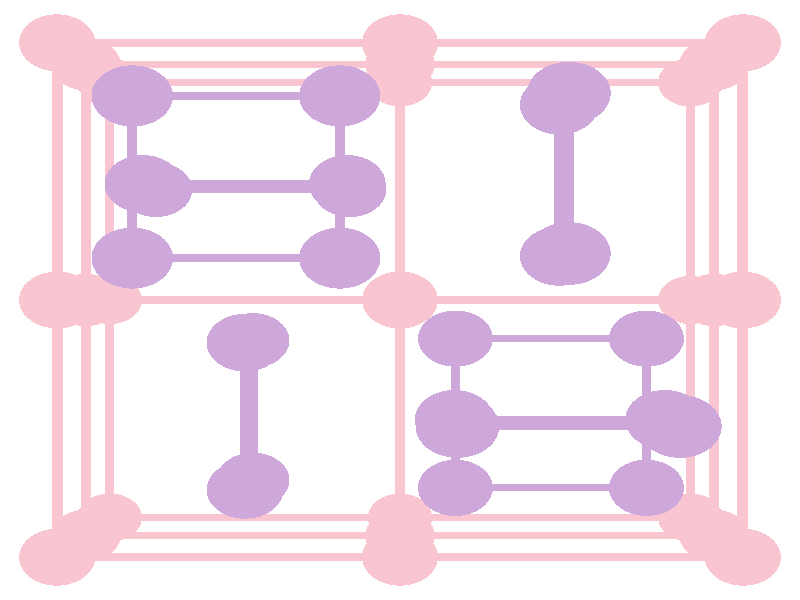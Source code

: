 #include "colors.inc"
#include "finish.inc"

global_settings {assumed_gamma 1 max_trace_level 6}
background {color White}
camera {perspective
  right -10.55*x up 10.55*y
  direction 50.00*z
  location <0,0,50.00> look_at <0,0,0>}


light_source {<  2.00,   3.00,  40.00> color White
  area_light <0.70, 0, 0>, <0, 0.70, 0>, 3, 3
  adaptive 1 jitter}
// no fog
#declare simple = finish {phong 0.7}
#declare pale = finish {ambient 0.5 diffuse 0.85 roughness 0.001 specular 0.200 }
#declare intermediate = finish {ambient 0.3 diffuse 0.6 specular 0.1 roughness 0.04}
#declare vmd = finish {ambient 0.0 diffuse 0.65 phong 0.1 phong_size 40.0 specular 0.5 }
#declare jmol = finish {ambient 0.2 diffuse 0.6 specular 1 roughness 0.001 metallic}
#declare ase2 = finish {ambient 0.05 brilliance 3 diffuse 0.6 metallic specular 0.7 roughness 0.04 reflection 0.15}
#declare ase3 = finish {ambient 0.15 brilliance 2 diffuse 0.6 metallic specular 1.0 roughness 0.001 reflection 0.0}
#declare glass = finish {ambient 0.05 diffuse 0.3 specular 1.0 roughness 0.001}
#declare glass2 = finish {ambient 0.01 diffuse 0.3 specular 1.0 reflection 0.25 roughness 0.001}
#declare Rcell = 0.050;
#declare Rbond = 0.070;

#macro atom(LOC, R, COL, TRANS, FIN)
  sphere{LOC, R texture{pigment{color COL transmit TRANS} finish{FIN}}}
#end
#macro constrain(LOC, R, COL, TRANS FIN)
union{torus{R, Rcell rotate 45*z texture{pigment{color COL transmit TRANS} finish{FIN}}}
     torus{R, Rcell rotate -45*z texture{pigment{color COL transmit TRANS} finish{FIN}}}
     translate LOC}
#end

cylinder {< -4.52,  -4.52,  -0.00>, < -4.52,  -4.52,  -9.04>, Rcell pigment {Black}}
cylinder {< -4.52,   4.52,  -0.00>, < -4.52,   4.52,  -9.04>, Rcell pigment {Black}}
cylinder {<  4.52,   4.52,   0.00>, <  4.52,   4.52,  -9.04>, Rcell pigment {Black}}
cylinder {<  4.52,  -4.52,   0.00>, <  4.52,  -4.52,  -9.04>, Rcell pigment {Black}}
cylinder {< -4.52,  -4.52,  -0.00>, < -4.52,   4.52,  -0.00>, Rcell pigment {Black}}
cylinder {< -4.52,  -4.52,  -9.04>, < -4.52,   4.52,  -9.04>, Rcell pigment {Black}}
cylinder {<  4.52,  -4.52,  -9.04>, <  4.52,   4.52,  -9.04>, Rcell pigment {Black}}
cylinder {<  4.52,  -4.52,   0.00>, <  4.52,   4.52,   0.00>, Rcell pigment {Black}}
cylinder {< -4.52,  -4.52,  -0.00>, <  4.52,  -4.52,   0.00>, Rcell pigment {Black}}
cylinder {< -4.52,  -4.52,  -9.04>, <  4.52,  -4.52,  -9.04>, Rcell pigment {Black}}
cylinder {< -4.52,   4.52,  -9.04>, <  4.52,   4.52,  -9.04>, Rcell pigment {Black}}
cylinder {< -4.52,   4.52,  -0.00>, <  4.52,   4.52,   0.00>, Rcell pigment {Black}}
atom(< -4.52,  -4.52,  -0.00>, 0.50, rgb <0.94, 0.56, 0.63>, 0.0, ase3) // #0
atom(< -4.52,   0.00,  -4.52>, 0.50, rgb <0.94, 0.56, 0.63>, 0.0, ase3) // #1
atom(<  0.00,  -4.52,  -4.52>, 0.50, rgb <0.94, 0.56, 0.63>, 0.0, ase3) // #2
atom(<  0.00,   0.00,  -0.00>, 0.50, rgb <0.94, 0.56, 0.63>, 0.0, ase3) // #3
atom(<  0.00,   0.00,  -4.52>, 0.50, rgb <0.94, 0.56, 0.63>, 0.0, ase3) // #4
atom(<  0.00,  -4.52,  -0.00>, 0.50, rgb <0.94, 0.56, 0.63>, 0.0, ase3) // #5
atom(< -4.52,   0.00,  -0.00>, 0.50, rgb <0.94, 0.56, 0.63>, 0.0, ase3) // #6
atom(< -4.52,  -4.52,  -4.52>, 0.50, rgb <0.94, 0.56, 0.63>, 0.0, ase3) // #7
atom(<  3.69,  -3.75,  -6.78>, 0.56, rgb <0.62, 0.39, 0.71>, 0.0, ase3) // #8
atom(<  3.69,  -0.77,  -6.78>, 0.56, rgb <0.62, 0.39, 0.71>, 0.0, ase3) // #9
atom(<  0.83,  -3.75,  -6.78>, 0.56, rgb <0.62, 0.39, 0.71>, 0.0, ase3) // #10
atom(<  0.83,  -0.77,  -6.78>, 0.56, rgb <0.62, 0.39, 0.71>, 0.0, ase3) // #11
atom(< -3.75,   2.26,  -8.21>, 0.56, rgb <0.62, 0.39, 0.71>, 0.0, ase3) // #12
atom(< -0.77,   2.26,  -8.21>, 0.56, rgb <0.62, 0.39, 0.71>, 0.0, ase3) // #13
atom(< -3.75,   2.26,  -5.35>, 0.56, rgb <0.62, 0.39, 0.71>, 0.0, ase3) // #14
atom(< -0.77,   2.26,  -5.35>, 0.56, rgb <0.62, 0.39, 0.71>, 0.0, ase3) // #15
atom(<  2.26,   3.69,  -0.77>, 0.56, rgb <0.62, 0.39, 0.71>, 0.0, ase3) // #16
atom(<  2.26,   3.69,  -3.75>, 0.56, rgb <0.62, 0.39, 0.71>, 0.0, ase3) // #17
atom(<  2.26,   0.83,  -0.77>, 0.56, rgb <0.62, 0.39, 0.71>, 0.0, ase3) // #18
atom(<  2.26,   0.83,  -3.75>, 0.56, rgb <0.62, 0.39, 0.71>, 0.0, ase3) // #19
atom(< -0.83,   0.77,  -2.26>, 0.56, rgb <0.62, 0.39, 0.71>, 0.0, ase3) // #20
atom(< -0.83,   3.75,  -2.26>, 0.56, rgb <0.62, 0.39, 0.71>, 0.0, ase3) // #21
atom(< -3.69,   0.77,  -2.26>, 0.56, rgb <0.62, 0.39, 0.71>, 0.0, ase3) // #22
atom(< -3.69,   3.75,  -2.26>, 0.56, rgb <0.62, 0.39, 0.71>, 0.0, ase3) // #23
atom(<  0.77,  -2.26,  -3.69>, 0.56, rgb <0.62, 0.39, 0.71>, 0.0, ase3) // #24
atom(<  3.75,  -2.26,  -3.69>, 0.56, rgb <0.62, 0.39, 0.71>, 0.0, ase3) // #25
atom(<  0.77,  -2.26,  -0.83>, 0.56, rgb <0.62, 0.39, 0.71>, 0.0, ase3) // #26
atom(<  3.75,  -2.26,  -0.83>, 0.56, rgb <0.62, 0.39, 0.71>, 0.0, ase3) // #27
atom(< -2.26,  -0.83,  -5.29>, 0.56, rgb <0.62, 0.39, 0.71>, 0.0, ase3) // #28
atom(< -2.26,  -0.83,  -8.27>, 0.56, rgb <0.62, 0.39, 0.71>, 0.0, ase3) // #29
atom(< -2.26,  -3.69,  -5.29>, 0.56, rgb <0.62, 0.39, 0.71>, 0.0, ase3) // #30
atom(< -2.26,  -3.69,  -8.27>, 0.56, rgb <0.62, 0.39, 0.71>, 0.0, ase3) // #31
atom(<  4.52,  -4.52,  -0.00>, 0.50, rgb <0.94, 0.56, 0.63>, 0.0, ase3) // #32
atom(<  4.52,   0.00,  -4.52>, 0.50, rgb <0.94, 0.56, 0.63>, 0.0, ase3) // #33
atom(<  4.52,   0.00,  -0.00>, 0.50, rgb <0.94, 0.56, 0.63>, 0.0, ase3) // #34
atom(<  4.52,  -4.52,  -4.52>, 0.50, rgb <0.94, 0.56, 0.63>, 0.0, ase3) // #35
atom(< -4.52,   4.52,  -0.00>, 0.50, rgb <0.94, 0.56, 0.63>, 0.0, ase3) // #36
atom(<  0.00,   4.52,  -4.52>, 0.50, rgb <0.94, 0.56, 0.63>, 0.0, ase3) // #37
atom(<  0.00,   4.52,  -0.00>, 0.50, rgb <0.94, 0.56, 0.63>, 0.0, ase3) // #38
atom(< -4.52,   4.52,  -4.52>, 0.50, rgb <0.94, 0.56, 0.63>, 0.0, ase3) // #39
atom(<  4.52,   4.52,  -0.00>, 0.50, rgb <0.94, 0.56, 0.63>, 0.0, ase3) // #40
atom(<  4.52,   4.52,  -4.52>, 0.50, rgb <0.94, 0.56, 0.63>, 0.0, ase3) // #41
atom(< -4.52,  -4.52,  -9.04>, 0.50, rgb <0.94, 0.56, 0.63>, 0.0, ase3) // #42
atom(<  0.00,   0.00,  -9.04>, 0.50, rgb <0.94, 0.56, 0.63>, 0.0, ase3) // #43
atom(<  0.00,  -4.52,  -9.04>, 0.50, rgb <0.94, 0.56, 0.63>, 0.0, ase3) // #44
atom(< -4.52,   0.00,  -9.04>, 0.50, rgb <0.94, 0.56, 0.63>, 0.0, ase3) // #45
atom(<  4.52,  -4.52,  -9.04>, 0.50, rgb <0.94, 0.56, 0.63>, 0.0, ase3) // #46
atom(<  4.52,   0.00,  -9.04>, 0.50, rgb <0.94, 0.56, 0.63>, 0.0, ase3) // #47
atom(< -4.52,   4.52,  -9.04>, 0.50, rgb <0.94, 0.56, 0.63>, 0.0, ase3) // #48
atom(<  0.00,   4.52,  -9.04>, 0.50, rgb <0.94, 0.56, 0.63>, 0.0, ase3) // #49
atom(<  4.52,   4.52,  -9.04>, 0.50, rgb <0.94, 0.56, 0.63>, 0.0, ase3) // #50
cylinder {<  0.00,   0.00,  -4.52>, < -2.26,   0.00,  -4.52>, Rbond texture{pigment {color rgb <0.94, 0.56, 0.63> transmit 0.0} finish{ase3}}}
cylinder {< -4.52,   0.00,  -4.52>, < -2.26,   0.00,  -4.52>, Rbond texture{pigment {color rgb <0.94, 0.56, 0.63> transmit 0.0} finish{ase3}}}
cylinder {<  0.00,   0.00,  -4.52>, <  0.00,  -2.26,  -4.52>, Rbond texture{pigment {color rgb <0.94, 0.56, 0.63> transmit 0.0} finish{ase3}}}
cylinder {<  0.00,  -4.52,  -4.52>, <  0.00,  -2.26,  -4.52>, Rbond texture{pigment {color rgb <0.94, 0.56, 0.63> transmit 0.0} finish{ase3}}}
cylinder {<  0.00,   0.00,  -4.52>, <  0.00,   0.00,  -2.26>, Rbond texture{pigment {color rgb <0.94, 0.56, 0.63> transmit 0.0} finish{ase3}}}
cylinder {<  0.00,   0.00,  -0.00>, <  0.00,   0.00,  -2.26>, Rbond texture{pigment {color rgb <0.94, 0.56, 0.63> transmit 0.0} finish{ase3}}}
cylinder {<  0.00,  -4.52,  -0.00>, < -2.26,  -4.52,  -0.00>, Rbond texture{pigment {color rgb <0.94, 0.56, 0.63> transmit 0.0} finish{ase3}}}
cylinder {< -4.52,  -4.52,  -0.00>, < -2.26,  -4.52,  -0.00>, Rbond texture{pigment {color rgb <0.94, 0.56, 0.63> transmit 0.0} finish{ase3}}}
cylinder {<  0.00,  -4.52,  -0.00>, <  0.00,  -4.52,  -2.26>, Rbond texture{pigment {color rgb <0.94, 0.56, 0.63> transmit 0.0} finish{ase3}}}
cylinder {<  0.00,  -4.52,  -4.52>, <  0.00,  -4.52,  -2.26>, Rbond texture{pigment {color rgb <0.94, 0.56, 0.63> transmit 0.0} finish{ase3}}}
cylinder {<  0.00,  -4.52,  -0.00>, <  0.00,  -2.26,  -0.00>, Rbond texture{pigment {color rgb <0.94, 0.56, 0.63> transmit 0.0} finish{ase3}}}
cylinder {<  0.00,   0.00,  -0.00>, <  0.00,  -2.26,  -0.00>, Rbond texture{pigment {color rgb <0.94, 0.56, 0.63> transmit 0.0} finish{ase3}}}
cylinder {< -4.52,   0.00,  -0.00>, < -4.52,  -2.26,  -0.00>, Rbond texture{pigment {color rgb <0.94, 0.56, 0.63> transmit 0.0} finish{ase3}}}
cylinder {< -4.52,  -4.52,  -0.00>, < -4.52,  -2.26,  -0.00>, Rbond texture{pigment {color rgb <0.94, 0.56, 0.63> transmit 0.0} finish{ase3}}}
cylinder {< -4.52,   0.00,  -0.00>, < -4.52,   0.00,  -2.26>, Rbond texture{pigment {color rgb <0.94, 0.56, 0.63> transmit 0.0} finish{ase3}}}
cylinder {< -4.52,   0.00,  -4.52>, < -4.52,   0.00,  -2.26>, Rbond texture{pigment {color rgb <0.94, 0.56, 0.63> transmit 0.0} finish{ase3}}}
cylinder {< -4.52,   0.00,  -0.00>, < -2.26,   0.00,  -0.00>, Rbond texture{pigment {color rgb <0.94, 0.56, 0.63> transmit 0.0} finish{ase3}}}
cylinder {<  0.00,   0.00,  -0.00>, < -2.26,   0.00,  -0.00>, Rbond texture{pigment {color rgb <0.94, 0.56, 0.63> transmit 0.0} finish{ase3}}}
cylinder {< -4.52,  -4.52,  -4.52>, < -4.52,  -4.52,  -2.26>, Rbond texture{pigment {color rgb <0.94, 0.56, 0.63> transmit 0.0} finish{ase3}}}
cylinder {< -4.52,  -4.52,  -0.00>, < -4.52,  -4.52,  -2.26>, Rbond texture{pigment {color rgb <0.94, 0.56, 0.63> transmit 0.0} finish{ase3}}}
cylinder {< -4.52,  -4.52,  -4.52>, < -4.52,  -2.26,  -4.52>, Rbond texture{pigment {color rgb <0.94, 0.56, 0.63> transmit 0.0} finish{ase3}}}
cylinder {< -4.52,   0.00,  -4.52>, < -4.52,  -2.26,  -4.52>, Rbond texture{pigment {color rgb <0.94, 0.56, 0.63> transmit 0.0} finish{ase3}}}
cylinder {< -4.52,  -4.52,  -4.52>, < -2.26,  -4.52,  -4.52>, Rbond texture{pigment {color rgb <0.94, 0.56, 0.63> transmit 0.0} finish{ase3}}}
cylinder {<  0.00,  -4.52,  -4.52>, < -2.26,  -4.52,  -4.52>, Rbond texture{pigment {color rgb <0.94, 0.56, 0.63> transmit 0.0} finish{ase3}}}
cylinder {<  3.69,  -0.77,  -6.78>, <  3.69,  -2.26,  -6.78>, Rbond texture{pigment {color rgb <0.62, 0.39, 0.71> transmit 0.0} finish{ase3}}}
cylinder {<  3.69,  -3.75,  -6.78>, <  3.69,  -2.26,  -6.78>, Rbond texture{pigment {color rgb <0.62, 0.39, 0.71> transmit 0.0} finish{ase3}}}
cylinder {<  0.83,  -3.75,  -6.78>, <  2.26,  -3.75,  -6.78>, Rbond texture{pigment {color rgb <0.62, 0.39, 0.71> transmit 0.0} finish{ase3}}}
cylinder {<  3.69,  -3.75,  -6.78>, <  2.26,  -3.75,  -6.78>, Rbond texture{pigment {color rgb <0.62, 0.39, 0.71> transmit 0.0} finish{ase3}}}
cylinder {<  0.83,  -0.77,  -6.78>, <  2.26,  -0.77,  -6.78>, Rbond texture{pigment {color rgb <0.62, 0.39, 0.71> transmit 0.0} finish{ase3}}}
cylinder {<  3.69,  -0.77,  -6.78>, <  2.26,  -0.77,  -6.78>, Rbond texture{pigment {color rgb <0.62, 0.39, 0.71> transmit 0.0} finish{ase3}}}
cylinder {<  0.83,  -0.77,  -6.78>, <  0.83,  -2.26,  -6.78>, Rbond texture{pigment {color rgb <0.62, 0.39, 0.71> transmit 0.0} finish{ase3}}}
cylinder {<  0.83,  -3.75,  -6.78>, <  0.83,  -2.26,  -6.78>, Rbond texture{pigment {color rgb <0.62, 0.39, 0.71> transmit 0.0} finish{ase3}}}
cylinder {< -0.77,   2.26,  -8.21>, < -2.26,   2.26,  -8.21>, Rbond texture{pigment {color rgb <0.62, 0.39, 0.71> transmit 0.0} finish{ase3}}}
cylinder {< -3.75,   2.26,  -8.21>, < -2.26,   2.26,  -8.21>, Rbond texture{pigment {color rgb <0.62, 0.39, 0.71> transmit 0.0} finish{ase3}}}
cylinder {< -3.75,   2.26,  -5.35>, < -3.75,   2.26,  -6.78>, Rbond texture{pigment {color rgb <0.62, 0.39, 0.71> transmit 0.0} finish{ase3}}}
cylinder {< -3.75,   2.26,  -8.21>, < -3.75,   2.26,  -6.78>, Rbond texture{pigment {color rgb <0.62, 0.39, 0.71> transmit 0.0} finish{ase3}}}
cylinder {< -0.77,   2.26,  -5.35>, < -0.77,   2.26,  -6.78>, Rbond texture{pigment {color rgb <0.62, 0.39, 0.71> transmit 0.0} finish{ase3}}}
cylinder {< -0.77,   2.26,  -8.21>, < -0.77,   2.26,  -6.78>, Rbond texture{pigment {color rgb <0.62, 0.39, 0.71> transmit 0.0} finish{ase3}}}
cylinder {< -0.77,   2.26,  -5.35>, < -2.26,   2.26,  -5.35>, Rbond texture{pigment {color rgb <0.62, 0.39, 0.71> transmit 0.0} finish{ase3}}}
cylinder {< -3.75,   2.26,  -5.35>, < -2.26,   2.26,  -5.35>, Rbond texture{pigment {color rgb <0.62, 0.39, 0.71> transmit 0.0} finish{ase3}}}
cylinder {<  2.26,   3.69,  -3.75>, <  2.26,   3.69,  -2.26>, Rbond texture{pigment {color rgb <0.62, 0.39, 0.71> transmit 0.0} finish{ase3}}}
cylinder {<  2.26,   3.69,  -0.77>, <  2.26,   3.69,  -2.26>, Rbond texture{pigment {color rgb <0.62, 0.39, 0.71> transmit 0.0} finish{ase3}}}
cylinder {<  2.26,   0.83,  -0.77>, <  2.26,   2.26,  -0.77>, Rbond texture{pigment {color rgb <0.62, 0.39, 0.71> transmit 0.0} finish{ase3}}}
cylinder {<  2.26,   3.69,  -0.77>, <  2.26,   2.26,  -0.77>, Rbond texture{pigment {color rgb <0.62, 0.39, 0.71> transmit 0.0} finish{ase3}}}
cylinder {<  2.26,   0.83,  -3.75>, <  2.26,   2.26,  -3.75>, Rbond texture{pigment {color rgb <0.62, 0.39, 0.71> transmit 0.0} finish{ase3}}}
cylinder {<  2.26,   3.69,  -3.75>, <  2.26,   2.26,  -3.75>, Rbond texture{pigment {color rgb <0.62, 0.39, 0.71> transmit 0.0} finish{ase3}}}
cylinder {<  2.26,   0.83,  -3.75>, <  2.26,   0.83,  -2.26>, Rbond texture{pigment {color rgb <0.62, 0.39, 0.71> transmit 0.0} finish{ase3}}}
cylinder {<  2.26,   0.83,  -0.77>, <  2.26,   0.83,  -2.26>, Rbond texture{pigment {color rgb <0.62, 0.39, 0.71> transmit 0.0} finish{ase3}}}
cylinder {< -0.83,   3.75,  -2.26>, < -0.83,   2.26,  -2.26>, Rbond texture{pigment {color rgb <0.62, 0.39, 0.71> transmit 0.0} finish{ase3}}}
cylinder {< -0.83,   0.77,  -2.26>, < -0.83,   2.26,  -2.26>, Rbond texture{pigment {color rgb <0.62, 0.39, 0.71> transmit 0.0} finish{ase3}}}
cylinder {< -3.69,   0.77,  -2.26>, < -2.26,   0.77,  -2.26>, Rbond texture{pigment {color rgb <0.62, 0.39, 0.71> transmit 0.0} finish{ase3}}}
cylinder {< -0.83,   0.77,  -2.26>, < -2.26,   0.77,  -2.26>, Rbond texture{pigment {color rgb <0.62, 0.39, 0.71> transmit 0.0} finish{ase3}}}
cylinder {< -3.69,   3.75,  -2.26>, < -2.26,   3.75,  -2.26>, Rbond texture{pigment {color rgb <0.62, 0.39, 0.71> transmit 0.0} finish{ase3}}}
cylinder {< -0.83,   3.75,  -2.26>, < -2.26,   3.75,  -2.26>, Rbond texture{pigment {color rgb <0.62, 0.39, 0.71> transmit 0.0} finish{ase3}}}
cylinder {< -3.69,   3.75,  -2.26>, < -3.69,   2.26,  -2.26>, Rbond texture{pigment {color rgb <0.62, 0.39, 0.71> transmit 0.0} finish{ase3}}}
cylinder {< -3.69,   0.77,  -2.26>, < -3.69,   2.26,  -2.26>, Rbond texture{pigment {color rgb <0.62, 0.39, 0.71> transmit 0.0} finish{ase3}}}
cylinder {<  3.75,  -2.26,  -3.69>, <  2.26,  -2.26,  -3.69>, Rbond texture{pigment {color rgb <0.62, 0.39, 0.71> transmit 0.0} finish{ase3}}}
cylinder {<  0.77,  -2.26,  -3.69>, <  2.26,  -2.26,  -3.69>, Rbond texture{pigment {color rgb <0.62, 0.39, 0.71> transmit 0.0} finish{ase3}}}
cylinder {<  0.77,  -2.26,  -0.83>, <  0.77,  -2.26,  -2.26>, Rbond texture{pigment {color rgb <0.62, 0.39, 0.71> transmit 0.0} finish{ase3}}}
cylinder {<  0.77,  -2.26,  -3.69>, <  0.77,  -2.26,  -2.26>, Rbond texture{pigment {color rgb <0.62, 0.39, 0.71> transmit 0.0} finish{ase3}}}
cylinder {<  3.75,  -2.26,  -0.83>, <  3.75,  -2.26,  -2.26>, Rbond texture{pigment {color rgb <0.62, 0.39, 0.71> transmit 0.0} finish{ase3}}}
cylinder {<  3.75,  -2.26,  -3.69>, <  3.75,  -2.26,  -2.26>, Rbond texture{pigment {color rgb <0.62, 0.39, 0.71> transmit 0.0} finish{ase3}}}
cylinder {<  3.75,  -2.26,  -0.83>, <  2.26,  -2.26,  -0.83>, Rbond texture{pigment {color rgb <0.62, 0.39, 0.71> transmit 0.0} finish{ase3}}}
cylinder {<  0.77,  -2.26,  -0.83>, <  2.26,  -2.26,  -0.83>, Rbond texture{pigment {color rgb <0.62, 0.39, 0.71> transmit 0.0} finish{ase3}}}
cylinder {< -2.26,  -0.83,  -8.27>, < -2.26,  -0.83,  -6.78>, Rbond texture{pigment {color rgb <0.62, 0.39, 0.71> transmit 0.0} finish{ase3}}}
cylinder {< -2.26,  -0.83,  -5.29>, < -2.26,  -0.83,  -6.78>, Rbond texture{pigment {color rgb <0.62, 0.39, 0.71> transmit 0.0} finish{ase3}}}
cylinder {< -2.26,  -3.69,  -5.29>, < -2.26,  -2.26,  -5.29>, Rbond texture{pigment {color rgb <0.62, 0.39, 0.71> transmit 0.0} finish{ase3}}}
cylinder {< -2.26,  -0.83,  -5.29>, < -2.26,  -2.26,  -5.29>, Rbond texture{pigment {color rgb <0.62, 0.39, 0.71> transmit 0.0} finish{ase3}}}
cylinder {< -2.26,  -3.69,  -8.27>, < -2.26,  -2.26,  -8.27>, Rbond texture{pigment {color rgb <0.62, 0.39, 0.71> transmit 0.0} finish{ase3}}}
cylinder {< -2.26,  -0.83,  -8.27>, < -2.26,  -2.26,  -8.27>, Rbond texture{pigment {color rgb <0.62, 0.39, 0.71> transmit 0.0} finish{ase3}}}
cylinder {< -2.26,  -3.69,  -8.27>, < -2.26,  -3.69,  -6.78>, Rbond texture{pigment {color rgb <0.62, 0.39, 0.71> transmit 0.0} finish{ase3}}}
cylinder {< -2.26,  -3.69,  -5.29>, < -2.26,  -3.69,  -6.78>, Rbond texture{pigment {color rgb <0.62, 0.39, 0.71> transmit 0.0} finish{ase3}}}
cylinder {<  4.52,  -4.52,  -0.00>, <  2.26,  -4.52,  -0.00>, Rbond texture{pigment {color rgb <0.94, 0.56, 0.63> transmit 0.0} finish{ase3}}}
cylinder {<  0.00,  -4.52,  -0.00>, <  2.26,  -4.52,  -0.00>, Rbond texture{pigment {color rgb <0.94, 0.56, 0.63> transmit 0.0} finish{ase3}}}
cylinder {<  4.52,   0.00,  -4.52>, <  2.26,   0.00,  -4.52>, Rbond texture{pigment {color rgb <0.94, 0.56, 0.63> transmit 0.0} finish{ase3}}}
cylinder {<  0.00,   0.00,  -4.52>, <  2.26,   0.00,  -4.52>, Rbond texture{pigment {color rgb <0.94, 0.56, 0.63> transmit 0.0} finish{ase3}}}
cylinder {<  4.52,   0.00,  -0.00>, <  2.26,   0.00,  -0.00>, Rbond texture{pigment {color rgb <0.94, 0.56, 0.63> transmit 0.0} finish{ase3}}}
cylinder {<  0.00,   0.00,  -0.00>, <  2.26,   0.00,  -0.00>, Rbond texture{pigment {color rgb <0.94, 0.56, 0.63> transmit 0.0} finish{ase3}}}
cylinder {<  4.52,   0.00,  -0.00>, <  4.52,  -2.26,  -0.00>, Rbond texture{pigment {color rgb <0.94, 0.56, 0.63> transmit 0.0} finish{ase3}}}
cylinder {<  4.52,  -4.52,  -0.00>, <  4.52,  -2.26,  -0.00>, Rbond texture{pigment {color rgb <0.94, 0.56, 0.63> transmit 0.0} finish{ase3}}}
cylinder {<  4.52,   0.00,  -0.00>, <  4.52,   0.00,  -2.26>, Rbond texture{pigment {color rgb <0.94, 0.56, 0.63> transmit 0.0} finish{ase3}}}
cylinder {<  4.52,   0.00,  -4.52>, <  4.52,   0.00,  -2.26>, Rbond texture{pigment {color rgb <0.94, 0.56, 0.63> transmit 0.0} finish{ase3}}}
cylinder {<  4.52,  -4.52,  -4.52>, <  2.26,  -4.52,  -4.52>, Rbond texture{pigment {color rgb <0.94, 0.56, 0.63> transmit 0.0} finish{ase3}}}
cylinder {<  0.00,  -4.52,  -4.52>, <  2.26,  -4.52,  -4.52>, Rbond texture{pigment {color rgb <0.94, 0.56, 0.63> transmit 0.0} finish{ase3}}}
cylinder {<  4.52,  -4.52,  -4.52>, <  4.52,  -4.52,  -2.26>, Rbond texture{pigment {color rgb <0.94, 0.56, 0.63> transmit 0.0} finish{ase3}}}
cylinder {<  4.52,  -4.52,  -0.00>, <  4.52,  -4.52,  -2.26>, Rbond texture{pigment {color rgb <0.94, 0.56, 0.63> transmit 0.0} finish{ase3}}}
cylinder {<  4.52,  -4.52,  -4.52>, <  4.52,  -2.26,  -4.52>, Rbond texture{pigment {color rgb <0.94, 0.56, 0.63> transmit 0.0} finish{ase3}}}
cylinder {<  4.52,   0.00,  -4.52>, <  4.52,  -2.26,  -4.52>, Rbond texture{pigment {color rgb <0.94, 0.56, 0.63> transmit 0.0} finish{ase3}}}
cylinder {< -4.52,   4.52,  -0.00>, < -4.52,   2.26,  -0.00>, Rbond texture{pigment {color rgb <0.94, 0.56, 0.63> transmit 0.0} finish{ase3}}}
cylinder {< -4.52,   0.00,  -0.00>, < -4.52,   2.26,  -0.00>, Rbond texture{pigment {color rgb <0.94, 0.56, 0.63> transmit 0.0} finish{ase3}}}
cylinder {<  0.00,   4.52,  -4.52>, <  0.00,   2.26,  -4.52>, Rbond texture{pigment {color rgb <0.94, 0.56, 0.63> transmit 0.0} finish{ase3}}}
cylinder {<  0.00,   0.00,  -4.52>, <  0.00,   2.26,  -4.52>, Rbond texture{pigment {color rgb <0.94, 0.56, 0.63> transmit 0.0} finish{ase3}}}
cylinder {<  0.00,   4.52,  -0.00>, <  0.00,   2.26,  -0.00>, Rbond texture{pigment {color rgb <0.94, 0.56, 0.63> transmit 0.0} finish{ase3}}}
cylinder {<  0.00,   0.00,  -0.00>, <  0.00,   2.26,  -0.00>, Rbond texture{pigment {color rgb <0.94, 0.56, 0.63> transmit 0.0} finish{ase3}}}
cylinder {<  0.00,   4.52,  -0.00>, < -2.26,   4.52,  -0.00>, Rbond texture{pigment {color rgb <0.94, 0.56, 0.63> transmit 0.0} finish{ase3}}}
cylinder {< -4.52,   4.52,  -0.00>, < -2.26,   4.52,  -0.00>, Rbond texture{pigment {color rgb <0.94, 0.56, 0.63> transmit 0.0} finish{ase3}}}
cylinder {<  0.00,   4.52,  -0.00>, <  0.00,   4.52,  -2.26>, Rbond texture{pigment {color rgb <0.94, 0.56, 0.63> transmit 0.0} finish{ase3}}}
cylinder {<  0.00,   4.52,  -4.52>, <  0.00,   4.52,  -2.26>, Rbond texture{pigment {color rgb <0.94, 0.56, 0.63> transmit 0.0} finish{ase3}}}
cylinder {< -4.52,   4.52,  -4.52>, < -4.52,   2.26,  -4.52>, Rbond texture{pigment {color rgb <0.94, 0.56, 0.63> transmit 0.0} finish{ase3}}}
cylinder {< -4.52,   0.00,  -4.52>, < -4.52,   2.26,  -4.52>, Rbond texture{pigment {color rgb <0.94, 0.56, 0.63> transmit 0.0} finish{ase3}}}
cylinder {< -4.52,   4.52,  -4.52>, < -4.52,   4.52,  -2.26>, Rbond texture{pigment {color rgb <0.94, 0.56, 0.63> transmit 0.0} finish{ase3}}}
cylinder {< -4.52,   4.52,  -0.00>, < -4.52,   4.52,  -2.26>, Rbond texture{pigment {color rgb <0.94, 0.56, 0.63> transmit 0.0} finish{ase3}}}
cylinder {< -4.52,   4.52,  -4.52>, < -2.26,   4.52,  -4.52>, Rbond texture{pigment {color rgb <0.94, 0.56, 0.63> transmit 0.0} finish{ase3}}}
cylinder {<  0.00,   4.52,  -4.52>, < -2.26,   4.52,  -4.52>, Rbond texture{pigment {color rgb <0.94, 0.56, 0.63> transmit 0.0} finish{ase3}}}
cylinder {<  4.52,   4.52,  -0.00>, <  4.52,   2.26,  -0.00>, Rbond texture{pigment {color rgb <0.94, 0.56, 0.63> transmit 0.0} finish{ase3}}}
cylinder {<  4.52,   0.00,  -0.00>, <  4.52,   2.26,  -0.00>, Rbond texture{pigment {color rgb <0.94, 0.56, 0.63> transmit 0.0} finish{ase3}}}
cylinder {<  4.52,   4.52,  -0.00>, <  2.26,   4.52,  -0.00>, Rbond texture{pigment {color rgb <0.94, 0.56, 0.63> transmit 0.0} finish{ase3}}}
cylinder {<  0.00,   4.52,  -0.00>, <  2.26,   4.52,  -0.00>, Rbond texture{pigment {color rgb <0.94, 0.56, 0.63> transmit 0.0} finish{ase3}}}
cylinder {<  4.52,   4.52,  -4.52>, <  4.52,   2.26,  -4.52>, Rbond texture{pigment {color rgb <0.94, 0.56, 0.63> transmit 0.0} finish{ase3}}}
cylinder {<  4.52,   0.00,  -4.52>, <  4.52,   2.26,  -4.52>, Rbond texture{pigment {color rgb <0.94, 0.56, 0.63> transmit 0.0} finish{ase3}}}
cylinder {<  4.52,   4.52,  -4.52>, <  2.26,   4.52,  -4.52>, Rbond texture{pigment {color rgb <0.94, 0.56, 0.63> transmit 0.0} finish{ase3}}}
cylinder {<  0.00,   4.52,  -4.52>, <  2.26,   4.52,  -4.52>, Rbond texture{pigment {color rgb <0.94, 0.56, 0.63> transmit 0.0} finish{ase3}}}
cylinder {<  4.52,   4.52,  -4.52>, <  4.52,   4.52,  -2.26>, Rbond texture{pigment {color rgb <0.94, 0.56, 0.63> transmit 0.0} finish{ase3}}}
cylinder {<  4.52,   4.52,  -0.00>, <  4.52,   4.52,  -2.26>, Rbond texture{pigment {color rgb <0.94, 0.56, 0.63> transmit 0.0} finish{ase3}}}
cylinder {< -4.52,  -4.52,  -9.04>, < -4.52,  -4.52,  -6.78>, Rbond texture{pigment {color rgb <0.94, 0.56, 0.63> transmit 0.0} finish{ase3}}}
cylinder {< -4.52,  -4.52,  -4.52>, < -4.52,  -4.52,  -6.78>, Rbond texture{pigment {color rgb <0.94, 0.56, 0.63> transmit 0.0} finish{ase3}}}
cylinder {<  0.00,   0.00,  -9.04>, <  0.00,   0.00,  -6.78>, Rbond texture{pigment {color rgb <0.94, 0.56, 0.63> transmit 0.0} finish{ase3}}}
cylinder {<  0.00,   0.00,  -4.52>, <  0.00,   0.00,  -6.78>, Rbond texture{pigment {color rgb <0.94, 0.56, 0.63> transmit 0.0} finish{ase3}}}
cylinder {<  0.00,  -4.52,  -9.04>, <  0.00,  -4.52,  -6.78>, Rbond texture{pigment {color rgb <0.94, 0.56, 0.63> transmit 0.0} finish{ase3}}}
cylinder {<  0.00,  -4.52,  -4.52>, <  0.00,  -4.52,  -6.78>, Rbond texture{pigment {color rgb <0.94, 0.56, 0.63> transmit 0.0} finish{ase3}}}
cylinder {<  0.00,  -4.52,  -9.04>, < -2.26,  -4.52,  -9.04>, Rbond texture{pigment {color rgb <0.94, 0.56, 0.63> transmit 0.0} finish{ase3}}}
cylinder {< -4.52,  -4.52,  -9.04>, < -2.26,  -4.52,  -9.04>, Rbond texture{pigment {color rgb <0.94, 0.56, 0.63> transmit 0.0} finish{ase3}}}
cylinder {<  0.00,  -4.52,  -9.04>, <  0.00,  -2.26,  -9.04>, Rbond texture{pigment {color rgb <0.94, 0.56, 0.63> transmit 0.0} finish{ase3}}}
cylinder {<  0.00,   0.00,  -9.04>, <  0.00,  -2.26,  -9.04>, Rbond texture{pigment {color rgb <0.94, 0.56, 0.63> transmit 0.0} finish{ase3}}}
cylinder {< -4.52,   0.00,  -9.04>, < -4.52,   0.00,  -6.78>, Rbond texture{pigment {color rgb <0.94, 0.56, 0.63> transmit 0.0} finish{ase3}}}
cylinder {< -4.52,   0.00,  -4.52>, < -4.52,   0.00,  -6.78>, Rbond texture{pigment {color rgb <0.94, 0.56, 0.63> transmit 0.0} finish{ase3}}}
cylinder {< -4.52,   0.00,  -9.04>, < -4.52,  -2.26,  -9.04>, Rbond texture{pigment {color rgb <0.94, 0.56, 0.63> transmit 0.0} finish{ase3}}}
cylinder {< -4.52,  -4.52,  -9.04>, < -4.52,  -2.26,  -9.04>, Rbond texture{pigment {color rgb <0.94, 0.56, 0.63> transmit 0.0} finish{ase3}}}
cylinder {< -4.52,   0.00,  -9.04>, < -2.26,   0.00,  -9.04>, Rbond texture{pigment {color rgb <0.94, 0.56, 0.63> transmit 0.0} finish{ase3}}}
cylinder {<  0.00,   0.00,  -9.04>, < -2.26,   0.00,  -9.04>, Rbond texture{pigment {color rgb <0.94, 0.56, 0.63> transmit 0.0} finish{ase3}}}
cylinder {<  4.52,  -4.52,  -9.04>, <  4.52,  -4.52,  -6.78>, Rbond texture{pigment {color rgb <0.94, 0.56, 0.63> transmit 0.0} finish{ase3}}}
cylinder {<  4.52,  -4.52,  -4.52>, <  4.52,  -4.52,  -6.78>, Rbond texture{pigment {color rgb <0.94, 0.56, 0.63> transmit 0.0} finish{ase3}}}
cylinder {<  4.52,  -4.52,  -9.04>, <  2.26,  -4.52,  -9.04>, Rbond texture{pigment {color rgb <0.94, 0.56, 0.63> transmit 0.0} finish{ase3}}}
cylinder {<  0.00,  -4.52,  -9.04>, <  2.26,  -4.52,  -9.04>, Rbond texture{pigment {color rgb <0.94, 0.56, 0.63> transmit 0.0} finish{ase3}}}
cylinder {<  4.52,   0.00,  -9.04>, <  4.52,   0.00,  -6.78>, Rbond texture{pigment {color rgb <0.94, 0.56, 0.63> transmit 0.0} finish{ase3}}}
cylinder {<  4.52,   0.00,  -4.52>, <  4.52,   0.00,  -6.78>, Rbond texture{pigment {color rgb <0.94, 0.56, 0.63> transmit 0.0} finish{ase3}}}
cylinder {<  4.52,   0.00,  -9.04>, <  2.26,   0.00,  -9.04>, Rbond texture{pigment {color rgb <0.94, 0.56, 0.63> transmit 0.0} finish{ase3}}}
cylinder {<  0.00,   0.00,  -9.04>, <  2.26,   0.00,  -9.04>, Rbond texture{pigment {color rgb <0.94, 0.56, 0.63> transmit 0.0} finish{ase3}}}
cylinder {<  4.52,   0.00,  -9.04>, <  4.52,  -2.26,  -9.04>, Rbond texture{pigment {color rgb <0.94, 0.56, 0.63> transmit 0.0} finish{ase3}}}
cylinder {<  4.52,  -4.52,  -9.04>, <  4.52,  -2.26,  -9.04>, Rbond texture{pigment {color rgb <0.94, 0.56, 0.63> transmit 0.0} finish{ase3}}}
cylinder {< -4.52,   4.52,  -9.04>, < -4.52,   4.52,  -6.78>, Rbond texture{pigment {color rgb <0.94, 0.56, 0.63> transmit 0.0} finish{ase3}}}
cylinder {< -4.52,   4.52,  -4.52>, < -4.52,   4.52,  -6.78>, Rbond texture{pigment {color rgb <0.94, 0.56, 0.63> transmit 0.0} finish{ase3}}}
cylinder {< -4.52,   4.52,  -9.04>, < -4.52,   2.26,  -9.04>, Rbond texture{pigment {color rgb <0.94, 0.56, 0.63> transmit 0.0} finish{ase3}}}
cylinder {< -4.52,   0.00,  -9.04>, < -4.52,   2.26,  -9.04>, Rbond texture{pigment {color rgb <0.94, 0.56, 0.63> transmit 0.0} finish{ase3}}}
cylinder {<  0.00,   4.52,  -9.04>, <  0.00,   4.52,  -6.78>, Rbond texture{pigment {color rgb <0.94, 0.56, 0.63> transmit 0.0} finish{ase3}}}
cylinder {<  0.00,   4.52,  -4.52>, <  0.00,   4.52,  -6.78>, Rbond texture{pigment {color rgb <0.94, 0.56, 0.63> transmit 0.0} finish{ase3}}}
cylinder {<  0.00,   4.52,  -9.04>, <  0.00,   2.26,  -9.04>, Rbond texture{pigment {color rgb <0.94, 0.56, 0.63> transmit 0.0} finish{ase3}}}
cylinder {<  0.00,   0.00,  -9.04>, <  0.00,   2.26,  -9.04>, Rbond texture{pigment {color rgb <0.94, 0.56, 0.63> transmit 0.0} finish{ase3}}}
cylinder {<  0.00,   4.52,  -9.04>, < -2.26,   4.52,  -9.04>, Rbond texture{pigment {color rgb <0.94, 0.56, 0.63> transmit 0.0} finish{ase3}}}
cylinder {< -4.52,   4.52,  -9.04>, < -2.26,   4.52,  -9.04>, Rbond texture{pigment {color rgb <0.94, 0.56, 0.63> transmit 0.0} finish{ase3}}}
cylinder {<  4.52,   4.52,  -9.04>, <  4.52,   4.52,  -6.78>, Rbond texture{pigment {color rgb <0.94, 0.56, 0.63> transmit 0.0} finish{ase3}}}
cylinder {<  4.52,   4.52,  -4.52>, <  4.52,   4.52,  -6.78>, Rbond texture{pigment {color rgb <0.94, 0.56, 0.63> transmit 0.0} finish{ase3}}}
cylinder {<  4.52,   4.52,  -9.04>, <  4.52,   2.26,  -9.04>, Rbond texture{pigment {color rgb <0.94, 0.56, 0.63> transmit 0.0} finish{ase3}}}
cylinder {<  4.52,   0.00,  -9.04>, <  4.52,   2.26,  -9.04>, Rbond texture{pigment {color rgb <0.94, 0.56, 0.63> transmit 0.0} finish{ase3}}}
cylinder {<  4.52,   4.52,  -9.04>, <  2.26,   4.52,  -9.04>, Rbond texture{pigment {color rgb <0.94, 0.56, 0.63> transmit 0.0} finish{ase3}}}
cylinder {<  0.00,   4.52,  -9.04>, <  2.26,   4.52,  -9.04>, Rbond texture{pigment {color rgb <0.94, 0.56, 0.63> transmit 0.0} finish{ase3}}}
// no constraints

